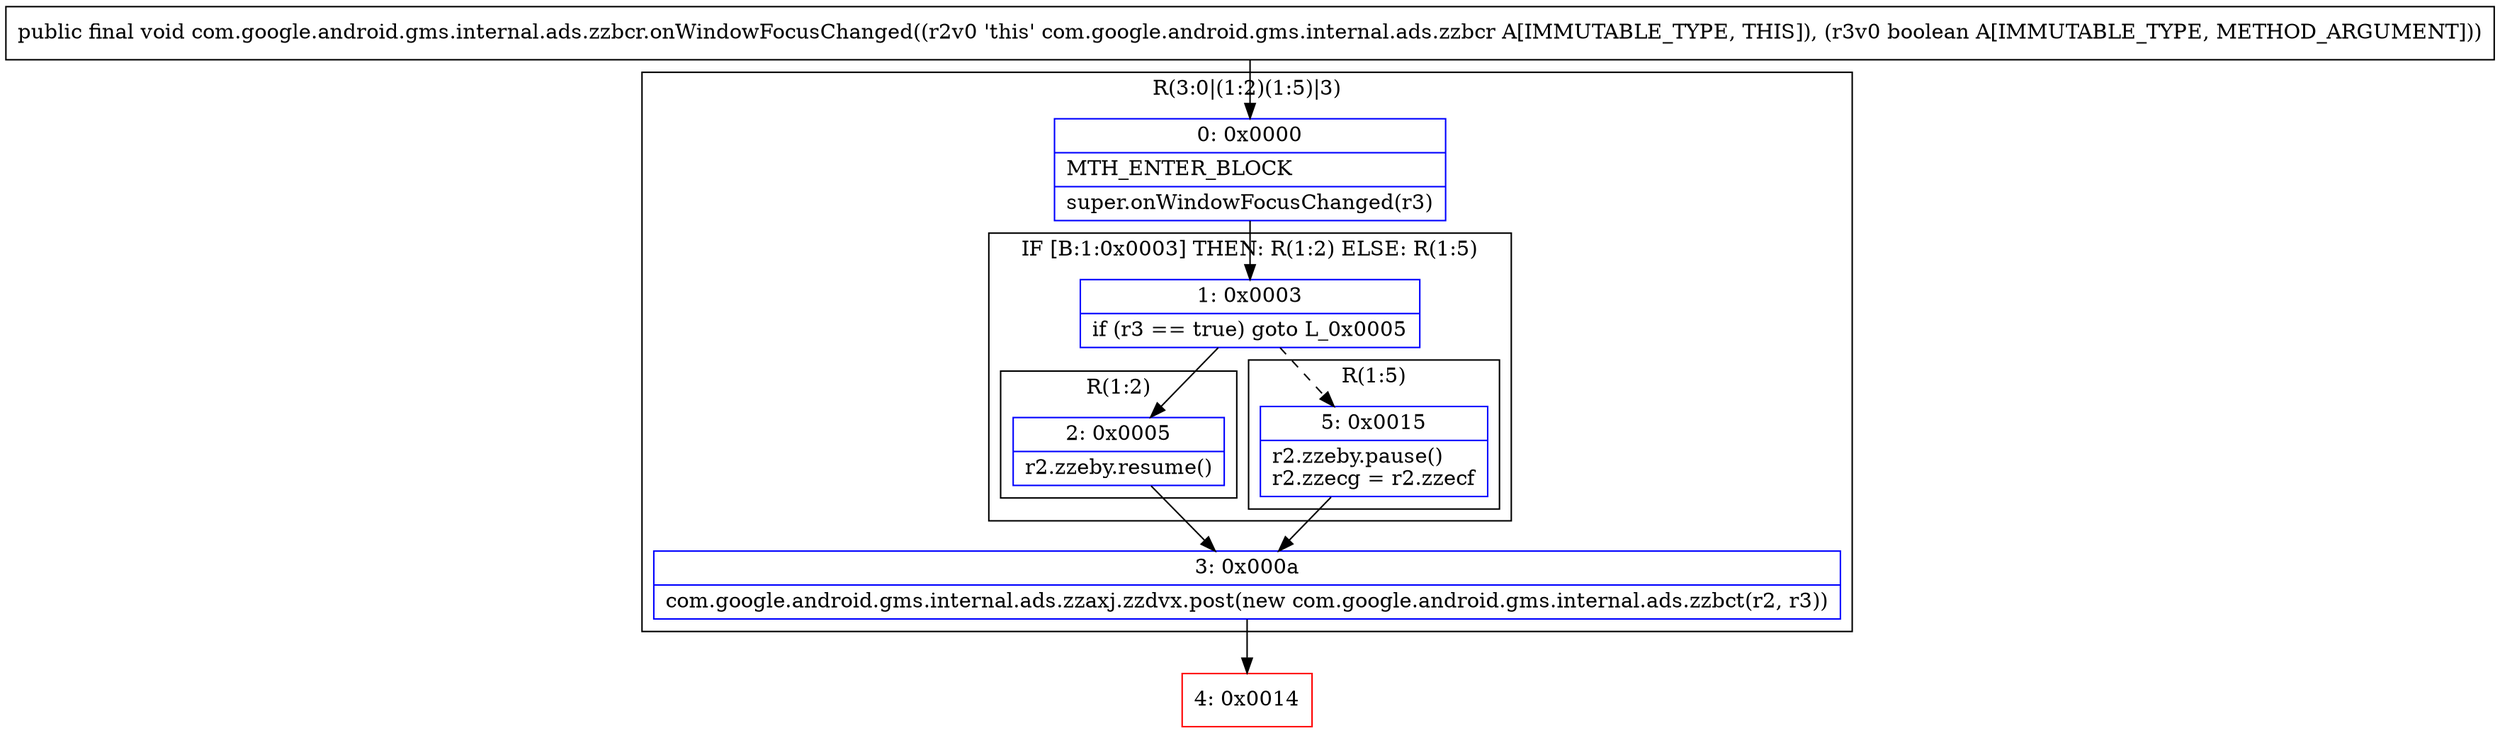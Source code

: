 digraph "CFG forcom.google.android.gms.internal.ads.zzbcr.onWindowFocusChanged(Z)V" {
subgraph cluster_Region_381913773 {
label = "R(3:0|(1:2)(1:5)|3)";
node [shape=record,color=blue];
Node_0 [shape=record,label="{0\:\ 0x0000|MTH_ENTER_BLOCK\l|super.onWindowFocusChanged(r3)\l}"];
subgraph cluster_IfRegion_962902400 {
label = "IF [B:1:0x0003] THEN: R(1:2) ELSE: R(1:5)";
node [shape=record,color=blue];
Node_1 [shape=record,label="{1\:\ 0x0003|if (r3 == true) goto L_0x0005\l}"];
subgraph cluster_Region_454728896 {
label = "R(1:2)";
node [shape=record,color=blue];
Node_2 [shape=record,label="{2\:\ 0x0005|r2.zzeby.resume()\l}"];
}
subgraph cluster_Region_27744650 {
label = "R(1:5)";
node [shape=record,color=blue];
Node_5 [shape=record,label="{5\:\ 0x0015|r2.zzeby.pause()\lr2.zzecg = r2.zzecf\l}"];
}
}
Node_3 [shape=record,label="{3\:\ 0x000a|com.google.android.gms.internal.ads.zzaxj.zzdvx.post(new com.google.android.gms.internal.ads.zzbct(r2, r3))\l}"];
}
Node_4 [shape=record,color=red,label="{4\:\ 0x0014}"];
MethodNode[shape=record,label="{public final void com.google.android.gms.internal.ads.zzbcr.onWindowFocusChanged((r2v0 'this' com.google.android.gms.internal.ads.zzbcr A[IMMUTABLE_TYPE, THIS]), (r3v0 boolean A[IMMUTABLE_TYPE, METHOD_ARGUMENT])) }"];
MethodNode -> Node_0;
Node_0 -> Node_1;
Node_1 -> Node_2;
Node_1 -> Node_5[style=dashed];
Node_2 -> Node_3;
Node_5 -> Node_3;
Node_3 -> Node_4;
}

